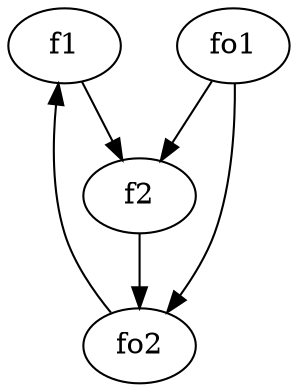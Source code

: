 strict digraph  {
f1;
f2;
fo1;
fo2;
f1 -> f2  [weight=2];
f2 -> fo2  [weight=2];
fo1 -> fo2  [weight=2];
fo1 -> f2  [weight=2];
fo2 -> f1  [weight=2];
}

